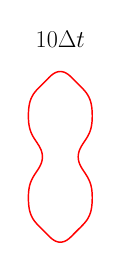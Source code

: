 \begin{tikzpicture}[scale=0.35]

\begin{axis}[
  xmin = -1,
  xmax = 1,
  ymin = -2,
  ymax = 2,
  scale only axis,
  axis equal image,
  hide axis,
  title = {\Huge$10 \Delta t$}
  ]

\addplot [mark=none,red,line width=1.5] table{
3.57e-01 -5.397e-13
3.573e-01 1.411e-02
3.582e-01 2.882e-02
3.599e-01 4.439e-02
3.623e-01 6.051e-02
3.655e-01 7.647e-02
3.691e-01 9.144e-02
3.729e-01 1.049e-01
3.769e-01 1.173e-01
3.815e-01 1.304e-01
3.878e-01 1.464e-01
3.967e-01 1.664e-01
4.088e-01 1.907e-01
4.248e-01 2.192e-01
4.444e-01 2.51e-01
4.67e-01 2.854e-01
4.914e-01 3.217e-01
5.159e-01 3.59e-01
5.389e-01 3.967e-01
5.592e-01 4.339e-01
5.763e-01 4.697e-01
5.9e-01 5.032e-01
6.007e-01 5.341e-01
6.09e-01 5.623e-01
6.154e-01 5.884e-01
6.205e-01 6.131e-01
6.247e-01 6.37e-01
6.28e-01 6.607e-01
6.308e-01 6.845e-01
6.33e-01 7.09e-01
6.347e-01 7.35e-01
6.36e-01 7.634e-01
6.367e-01 7.952e-01
6.368e-01 8.312e-01
6.36e-01 8.714e-01
6.339e-01 9.155e-01
6.302e-01 9.627e-01
6.24e-01 1.012e+00
6.15e-01 1.061e+00
6.026e-01 1.109e+00
5.872e-01 1.153e+00
5.694e-01 1.193e+00
5.502e-01 1.229e+00
5.305e-01 1.26e+00
5.109e-01 1.287e+00
4.912e-01 1.311e+00
4.712e-01 1.334e+00
4.507e-01 1.357e+00
4.296e-01 1.378e+00
4.082e-01 1.4e+00
3.869e-01 1.421e+00
3.659e-01 1.441e+00
3.45e-01 1.462e+00
3.238e-01 1.483e+00
3.017e-01 1.505e+00
2.781e-01 1.529e+00
2.528e-01 1.555e+00
2.256e-01 1.583e+00
1.966e-01 1.61e+00
1.658e-01 1.637e+00
1.334e-01 1.66e+00
9.99e-02 1.679e+00
6.618e-02 1.692e+00
3.286e-02 1.7e+00
-1.128e-12 1.703e+00
-3.286e-02 1.7e+00
-6.618e-02 1.692e+00
-9.99e-02 1.679e+00
-1.334e-01 1.66e+00
-1.658e-01 1.637e+00
-1.966e-01 1.61e+00
-2.256e-01 1.583e+00
-2.528e-01 1.555e+00
-2.781e-01 1.529e+00
-3.017e-01 1.505e+00
-3.238e-01 1.483e+00
-3.45e-01 1.462e+00
-3.659e-01 1.441e+00
-3.869e-01 1.421e+00
-4.082e-01 1.4e+00
-4.296e-01 1.378e+00
-4.507e-01 1.357e+00
-4.712e-01 1.334e+00
-4.912e-01 1.311e+00
-5.109e-01 1.287e+00
-5.305e-01 1.26e+00
-5.502e-01 1.229e+00
-5.694e-01 1.193e+00
-5.872e-01 1.153e+00
-6.026e-01 1.109e+00
-6.15e-01 1.061e+00
-6.24e-01 1.012e+00
-6.302e-01 9.627e-01
-6.339e-01 9.155e-01
-6.36e-01 8.714e-01
-6.368e-01 8.312e-01
-6.367e-01 7.952e-01
-6.36e-01 7.634e-01
-6.347e-01 7.35e-01
-6.33e-01 7.09e-01
-6.308e-01 6.845e-01
-6.28e-01 6.607e-01
-6.247e-01 6.37e-01
-6.205e-01 6.131e-01
-6.154e-01 5.884e-01
-6.09e-01 5.623e-01
-6.007e-01 5.341e-01
-5.9e-01 5.032e-01
-5.763e-01 4.697e-01
-5.592e-01 4.339e-01
-5.389e-01 3.967e-01
-5.159e-01 3.59e-01
-4.914e-01 3.217e-01
-4.67e-01 2.854e-01
-4.444e-01 2.51e-01
-4.248e-01 2.192e-01
-4.088e-01 1.907e-01
-3.967e-01 1.664e-01
-3.878e-01 1.464e-01
-3.815e-01 1.304e-01
-3.769e-01 1.173e-01
-3.729e-01 1.049e-01
-3.691e-01 9.144e-02
-3.655e-01 7.647e-02
-3.623e-01 6.051e-02
-3.599e-01 4.439e-02
-3.582e-01 2.882e-02
-3.573e-01 1.411e-02
-3.57e-01 -2.206e-12
-3.573e-01 -1.411e-02
-3.582e-01 -2.882e-02
-3.599e-01 -4.439e-02
-3.623e-01 -6.051e-02
-3.655e-01 -7.647e-02
-3.691e-01 -9.144e-02
-3.729e-01 -1.049e-01
-3.769e-01 -1.173e-01
-3.815e-01 -1.304e-01
-3.878e-01 -1.464e-01
-3.967e-01 -1.664e-01
-4.088e-01 -1.907e-01
-4.248e-01 -2.192e-01
-4.444e-01 -2.51e-01
-4.67e-01 -2.854e-01
-4.914e-01 -3.217e-01
-5.159e-01 -3.59e-01
-5.389e-01 -3.967e-01
-5.592e-01 -4.339e-01
-5.763e-01 -4.697e-01
-5.9e-01 -5.032e-01
-6.007e-01 -5.341e-01
-6.09e-01 -5.623e-01
-6.154e-01 -5.884e-01
-6.205e-01 -6.131e-01
-6.247e-01 -6.37e-01
-6.28e-01 -6.607e-01
-6.308e-01 -6.845e-01
-6.33e-01 -7.09e-01
-6.347e-01 -7.35e-01
-6.36e-01 -7.634e-01
-6.367e-01 -7.952e-01
-6.368e-01 -8.312e-01
-6.36e-01 -8.714e-01
-6.339e-01 -9.155e-01
-6.302e-01 -9.627e-01
-6.24e-01 -1.012e+00
-6.15e-01 -1.061e+00
-6.026e-01 -1.109e+00
-5.872e-01 -1.153e+00
-5.694e-01 -1.193e+00
-5.502e-01 -1.229e+00
-5.305e-01 -1.26e+00
-5.109e-01 -1.287e+00
-4.912e-01 -1.311e+00
-4.712e-01 -1.334e+00
-4.507e-01 -1.357e+00
-4.296e-01 -1.378e+00
-4.082e-01 -1.4e+00
-3.869e-01 -1.421e+00
-3.659e-01 -1.441e+00
-3.45e-01 -1.462e+00
-3.238e-01 -1.483e+00
-3.017e-01 -1.505e+00
-2.781e-01 -1.529e+00
-2.528e-01 -1.555e+00
-2.256e-01 -1.583e+00
-1.966e-01 -1.61e+00
-1.658e-01 -1.637e+00
-1.334e-01 -1.66e+00
-9.99e-02 -1.679e+00
-6.618e-02 -1.692e+00
-3.286e-02 -1.7e+00
-2.801e-12 -1.703e+00
3.286e-02 -1.7e+00
6.618e-02 -1.692e+00
9.99e-02 -1.679e+00
1.334e-01 -1.66e+00
1.658e-01 -1.637e+00
1.966e-01 -1.61e+00
2.256e-01 -1.583e+00
2.528e-01 -1.555e+00
2.781e-01 -1.529e+00
3.017e-01 -1.505e+00
3.238e-01 -1.483e+00
3.45e-01 -1.462e+00
3.659e-01 -1.441e+00
3.869e-01 -1.421e+00
4.082e-01 -1.4e+00
4.296e-01 -1.378e+00
4.507e-01 -1.357e+00
4.712e-01 -1.334e+00
4.912e-01 -1.311e+00
5.109e-01 -1.287e+00
5.305e-01 -1.26e+00
5.502e-01 -1.229e+00
5.694e-01 -1.193e+00
5.872e-01 -1.153e+00
6.026e-01 -1.109e+00
6.15e-01 -1.061e+00
6.24e-01 -1.012e+00
6.302e-01 -9.627e-01
6.339e-01 -9.155e-01
6.36e-01 -8.714e-01
6.368e-01 -8.312e-01
6.367e-01 -7.952e-01
6.36e-01 -7.634e-01
6.347e-01 -7.35e-01
6.33e-01 -7.09e-01
6.308e-01 -6.845e-01
6.28e-01 -6.607e-01
6.247e-01 -6.37e-01
6.205e-01 -6.131e-01
6.154e-01 -5.884e-01
6.09e-01 -5.623e-01
6.007e-01 -5.341e-01
5.9e-01 -5.032e-01
5.763e-01 -4.697e-01
5.592e-01 -4.339e-01
5.389e-01 -3.967e-01
5.159e-01 -3.59e-01
4.914e-01 -3.217e-01
4.67e-01 -2.854e-01
4.444e-01 -2.51e-01
4.248e-01 -2.192e-01
4.088e-01 -1.907e-01
3.967e-01 -1.664e-01
3.878e-01 -1.464e-01
3.815e-01 -1.304e-01
3.769e-01 -1.173e-01
3.729e-01 -1.049e-01
3.691e-01 -9.144e-02
3.655e-01 -7.647e-02
3.623e-01 -6.051e-02
3.599e-01 -4.439e-02
3.582e-01 -2.882e-02
3.573e-01 -1.411e-02
3.57e-01 -5.397e-13
};


\end{axis}

\end{tikzpicture}



